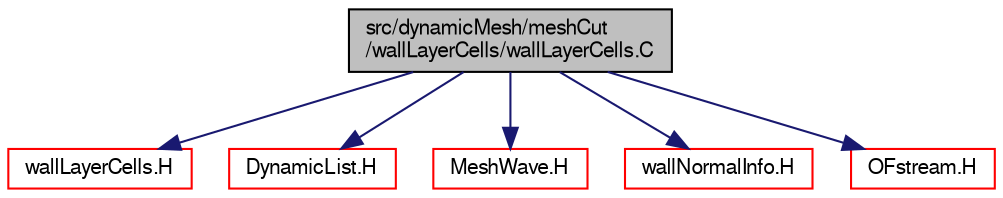 digraph "src/dynamicMesh/meshCut/wallLayerCells/wallLayerCells.C"
{
  bgcolor="transparent";
  edge [fontname="FreeSans",fontsize="10",labelfontname="FreeSans",labelfontsize="10"];
  node [fontname="FreeSans",fontsize="10",shape=record];
  Node0 [label="src/dynamicMesh/meshCut\l/wallLayerCells/wallLayerCells.C",height=0.2,width=0.4,color="black", fillcolor="grey75", style="filled", fontcolor="black"];
  Node0 -> Node1 [color="midnightblue",fontsize="10",style="solid",fontname="FreeSans"];
  Node1 [label="wallLayerCells.H",height=0.2,width=0.4,color="red",URL="$a00551.html"];
  Node0 -> Node78 [color="midnightblue",fontsize="10",style="solid",fontname="FreeSans"];
  Node78 [label="DynamicList.H",height=0.2,width=0.4,color="red",URL="$a08633.html"];
  Node0 -> Node223 [color="midnightblue",fontsize="10",style="solid",fontname="FreeSans"];
  Node223 [label="MeshWave.H",height=0.2,width=0.4,color="red",URL="$a07172.html"];
  Node0 -> Node225 [color="midnightblue",fontsize="10",style="solid",fontname="FreeSans"];
  Node225 [label="wallNormalInfo.H",height=0.2,width=0.4,color="red",URL="$a00557.html"];
  Node0 -> Node227 [color="midnightblue",fontsize="10",style="solid",fontname="FreeSans"];
  Node227 [label="OFstream.H",height=0.2,width=0.4,color="red",URL="$a09065.html"];
}
